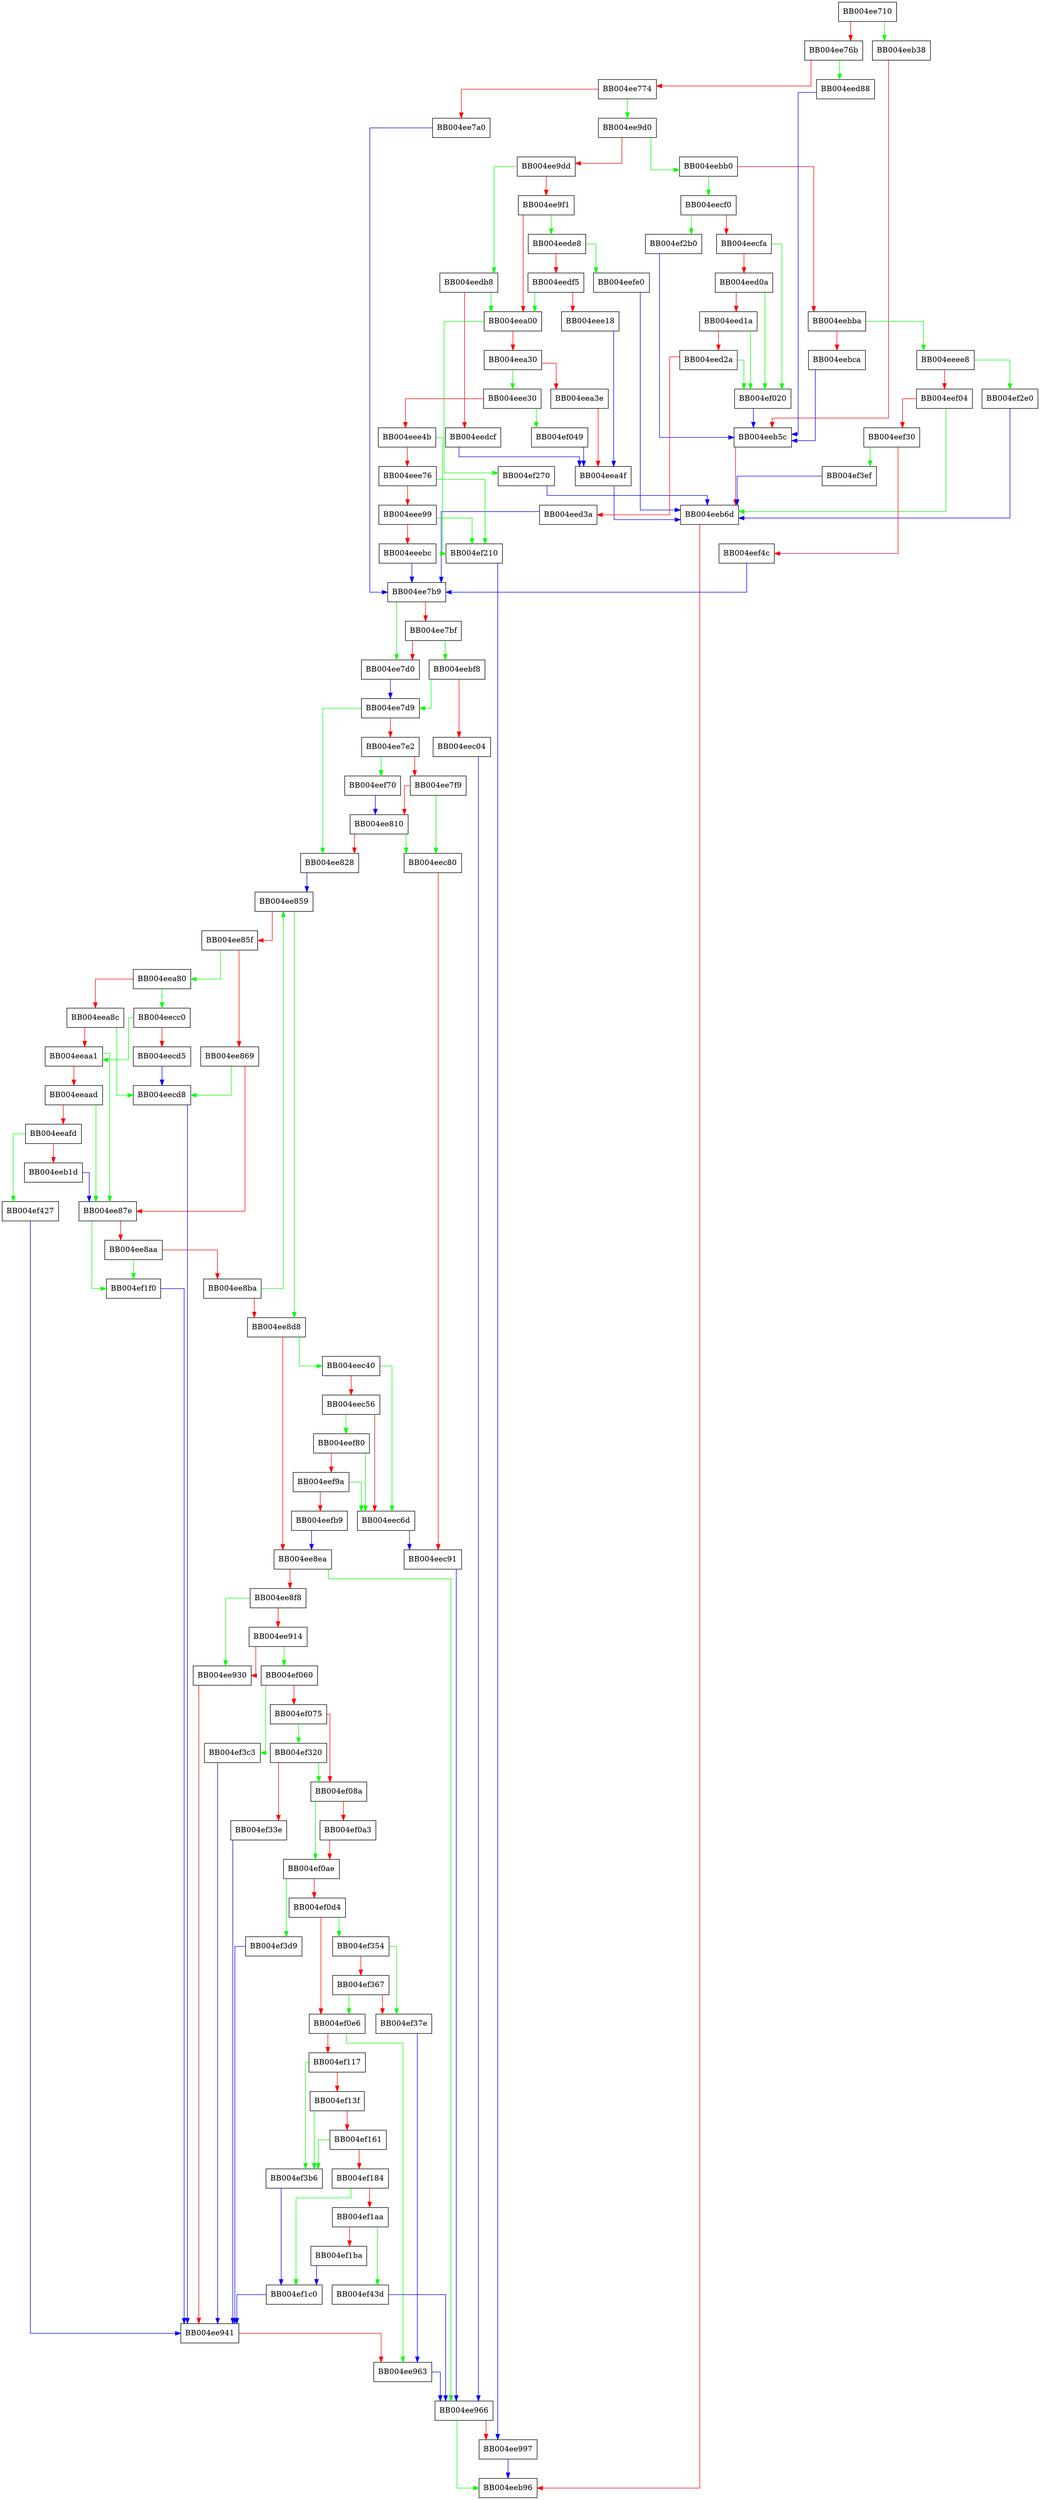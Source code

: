 digraph tls_construct_server_key_exchange {
  node [shape="box"];
  graph [splines=ortho];
  BB004ee710 -> BB004eeb38 [color="green"];
  BB004ee710 -> BB004ee76b [color="red"];
  BB004ee76b -> BB004eed88 [color="green"];
  BB004ee76b -> BB004ee774 [color="red"];
  BB004ee774 -> BB004ee9d0 [color="green"];
  BB004ee774 -> BB004ee7a0 [color="red"];
  BB004ee7a0 -> BB004ee7b9 [color="blue"];
  BB004ee7b9 -> BB004ee7d0 [color="green"];
  BB004ee7b9 -> BB004ee7bf [color="red"];
  BB004ee7bf -> BB004eebf8 [color="green"];
  BB004ee7bf -> BB004ee7d0 [color="red"];
  BB004ee7d0 -> BB004ee7d9 [color="blue"];
  BB004ee7d9 -> BB004ee828 [color="green"];
  BB004ee7d9 -> BB004ee7e2 [color="red"];
  BB004ee7e2 -> BB004eef70 [color="green"];
  BB004ee7e2 -> BB004ee7f9 [color="red"];
  BB004ee7f9 -> BB004eec80 [color="green"];
  BB004ee7f9 -> BB004ee810 [color="red"];
  BB004ee810 -> BB004eec80 [color="green"];
  BB004ee810 -> BB004ee828 [color="red"];
  BB004ee828 -> BB004ee859 [color="blue"];
  BB004ee859 -> BB004ee8d8 [color="green"];
  BB004ee859 -> BB004ee85f [color="red"];
  BB004ee85f -> BB004eea80 [color="green"];
  BB004ee85f -> BB004ee869 [color="red"];
  BB004ee869 -> BB004eecd8 [color="green"];
  BB004ee869 -> BB004ee87e [color="red"];
  BB004ee87e -> BB004ef1f0 [color="green"];
  BB004ee87e -> BB004ee8aa [color="red"];
  BB004ee8aa -> BB004ef1f0 [color="green"];
  BB004ee8aa -> BB004ee8ba [color="red"];
  BB004ee8ba -> BB004ee859 [color="green"];
  BB004ee8ba -> BB004ee8d8 [color="red"];
  BB004ee8d8 -> BB004eec40 [color="green"];
  BB004ee8d8 -> BB004ee8ea [color="red"];
  BB004ee8ea -> BB004ee966 [color="green"];
  BB004ee8ea -> BB004ee8f8 [color="red"];
  BB004ee8f8 -> BB004ee930 [color="green"];
  BB004ee8f8 -> BB004ee914 [color="red"];
  BB004ee914 -> BB004ef060 [color="green"];
  BB004ee914 -> BB004ee930 [color="red"];
  BB004ee930 -> BB004ee941 [color="red"];
  BB004ee941 -> BB004ee963 [color="red"];
  BB004ee963 -> BB004ee966 [color="blue"];
  BB004ee966 -> BB004eeb96 [color="green"];
  BB004ee966 -> BB004ee997 [color="red"];
  BB004ee997 -> BB004eeb96 [color="blue"];
  BB004ee9d0 -> BB004eebb0 [color="green"];
  BB004ee9d0 -> BB004ee9dd [color="red"];
  BB004ee9dd -> BB004eedb8 [color="green"];
  BB004ee9dd -> BB004ee9f1 [color="red"];
  BB004ee9f1 -> BB004eede8 [color="green"];
  BB004ee9f1 -> BB004eea00 [color="red"];
  BB004eea00 -> BB004ef270 [color="green"];
  BB004eea00 -> BB004eea30 [color="red"];
  BB004eea30 -> BB004eee30 [color="green"];
  BB004eea30 -> BB004eea3e [color="red"];
  BB004eea3e -> BB004eea4f [color="red"];
  BB004eea4f -> BB004eeb6d [color="blue"];
  BB004eea80 -> BB004eecc0 [color="green"];
  BB004eea80 -> BB004eea8c [color="red"];
  BB004eea8c -> BB004eecd8 [color="green"];
  BB004eea8c -> BB004eeaa1 [color="red"];
  BB004eeaa1 -> BB004ee87e [color="green"];
  BB004eeaa1 -> BB004eeaad [color="red"];
  BB004eeaad -> BB004ee87e [color="green"];
  BB004eeaad -> BB004eeafd [color="red"];
  BB004eeafd -> BB004ef427 [color="green"];
  BB004eeafd -> BB004eeb1d [color="red"];
  BB004eeb1d -> BB004ee87e [color="blue"];
  BB004eeb38 -> BB004eeb5c [color="red"];
  BB004eeb5c -> BB004eeb6d [color="red"];
  BB004eeb6d -> BB004eeb96 [color="red"];
  BB004eebb0 -> BB004eecf0 [color="green"];
  BB004eebb0 -> BB004eebba [color="red"];
  BB004eebba -> BB004eeee8 [color="green"];
  BB004eebba -> BB004eebca [color="red"];
  BB004eebca -> BB004eeb5c [color="blue"];
  BB004eebf8 -> BB004ee7d9 [color="green"];
  BB004eebf8 -> BB004eec04 [color="red"];
  BB004eec04 -> BB004ee966 [color="blue"];
  BB004eec40 -> BB004eec6d [color="green"];
  BB004eec40 -> BB004eec56 [color="red"];
  BB004eec56 -> BB004eef80 [color="green"];
  BB004eec56 -> BB004eec6d [color="red"];
  BB004eec6d -> BB004eec91 [color="blue"];
  BB004eec80 -> BB004eec91 [color="red"];
  BB004eec91 -> BB004ee966 [color="blue"];
  BB004eecc0 -> BB004eeaa1 [color="green"];
  BB004eecc0 -> BB004eecd5 [color="red"];
  BB004eecd5 -> BB004eecd8 [color="blue"];
  BB004eecd8 -> BB004ee941 [color="blue"];
  BB004eecf0 -> BB004ef2b0 [color="green"];
  BB004eecf0 -> BB004eecfa [color="red"];
  BB004eecfa -> BB004ef020 [color="green"];
  BB004eecfa -> BB004eed0a [color="red"];
  BB004eed0a -> BB004ef020 [color="green"];
  BB004eed0a -> BB004eed1a [color="red"];
  BB004eed1a -> BB004ef020 [color="green"];
  BB004eed1a -> BB004eed2a [color="red"];
  BB004eed2a -> BB004ef020 [color="green"];
  BB004eed2a -> BB004eed3a [color="red"];
  BB004eed3a -> BB004ee7b9 [color="blue"];
  BB004eed88 -> BB004eeb5c [color="blue"];
  BB004eedb8 -> BB004eea00 [color="green"];
  BB004eedb8 -> BB004eedcf [color="red"];
  BB004eedcf -> BB004eea4f [color="blue"];
  BB004eede8 -> BB004eefe0 [color="green"];
  BB004eede8 -> BB004eedf5 [color="red"];
  BB004eedf5 -> BB004eea00 [color="green"];
  BB004eedf5 -> BB004eee18 [color="red"];
  BB004eee18 -> BB004eea4f [color="blue"];
  BB004eee30 -> BB004ef049 [color="green"];
  BB004eee30 -> BB004eee4b [color="red"];
  BB004eee4b -> BB004ef210 [color="green"];
  BB004eee4b -> BB004eee76 [color="red"];
  BB004eee76 -> BB004ef210 [color="green"];
  BB004eee76 -> BB004eee99 [color="red"];
  BB004eee99 -> BB004ef210 [color="green"];
  BB004eee99 -> BB004eeebc [color="red"];
  BB004eeebc -> BB004ee7b9 [color="blue"];
  BB004eeee8 -> BB004ef2e0 [color="green"];
  BB004eeee8 -> BB004eef04 [color="red"];
  BB004eef04 -> BB004eeb6d [color="green"];
  BB004eef04 -> BB004eef30 [color="red"];
  BB004eef30 -> BB004ef3ef [color="green"];
  BB004eef30 -> BB004eef4c [color="red"];
  BB004eef4c -> BB004ee7b9 [color="blue"];
  BB004eef70 -> BB004ee810 [color="blue"];
  BB004eef80 -> BB004eec6d [color="green"];
  BB004eef80 -> BB004eef9a [color="red"];
  BB004eef9a -> BB004eec6d [color="green"];
  BB004eef9a -> BB004eefb9 [color="red"];
  BB004eefb9 -> BB004ee8ea [color="blue"];
  BB004eefe0 -> BB004eeb6d [color="blue"];
  BB004ef020 -> BB004eeb5c [color="blue"];
  BB004ef049 -> BB004eea4f [color="blue"];
  BB004ef060 -> BB004ef3c3 [color="green"];
  BB004ef060 -> BB004ef075 [color="red"];
  BB004ef075 -> BB004ef320 [color="green"];
  BB004ef075 -> BB004ef08a [color="red"];
  BB004ef08a -> BB004ef0ae [color="green"];
  BB004ef08a -> BB004ef0a3 [color="red"];
  BB004ef0a3 -> BB004ef0ae [color="red"];
  BB004ef0ae -> BB004ef3d9 [color="green"];
  BB004ef0ae -> BB004ef0d4 [color="red"];
  BB004ef0d4 -> BB004ef354 [color="green"];
  BB004ef0d4 -> BB004ef0e6 [color="red"];
  BB004ef0e6 -> BB004ee963 [color="green"];
  BB004ef0e6 -> BB004ef117 [color="red"];
  BB004ef117 -> BB004ef3b6 [color="green"];
  BB004ef117 -> BB004ef13f [color="red"];
  BB004ef13f -> BB004ef3b6 [color="green"];
  BB004ef13f -> BB004ef161 [color="red"];
  BB004ef161 -> BB004ef3b6 [color="green"];
  BB004ef161 -> BB004ef184 [color="red"];
  BB004ef184 -> BB004ef1c0 [color="green"];
  BB004ef184 -> BB004ef1aa [color="red"];
  BB004ef1aa -> BB004ef43d [color="green"];
  BB004ef1aa -> BB004ef1ba [color="red"];
  BB004ef1ba -> BB004ef1c0 [color="blue"];
  BB004ef1c0 -> BB004ee941 [color="blue"];
  BB004ef1f0 -> BB004ee941 [color="blue"];
  BB004ef210 -> BB004ee997 [color="blue"];
  BB004ef270 -> BB004eeb6d [color="blue"];
  BB004ef2b0 -> BB004eeb5c [color="blue"];
  BB004ef2e0 -> BB004eeb6d [color="blue"];
  BB004ef320 -> BB004ef08a [color="green"];
  BB004ef320 -> BB004ef33e [color="red"];
  BB004ef33e -> BB004ee941 [color="blue"];
  BB004ef354 -> BB004ef37e [color="green"];
  BB004ef354 -> BB004ef367 [color="red"];
  BB004ef367 -> BB004ef0e6 [color="green"];
  BB004ef367 -> BB004ef37e [color="red"];
  BB004ef37e -> BB004ee963 [color="blue"];
  BB004ef3b6 -> BB004ef1c0 [color="blue"];
  BB004ef3c3 -> BB004ee941 [color="blue"];
  BB004ef3d9 -> BB004ee941 [color="blue"];
  BB004ef3ef -> BB004eeb6d [color="blue"];
  BB004ef427 -> BB004ee941 [color="blue"];
  BB004ef43d -> BB004ee966 [color="blue"];
}